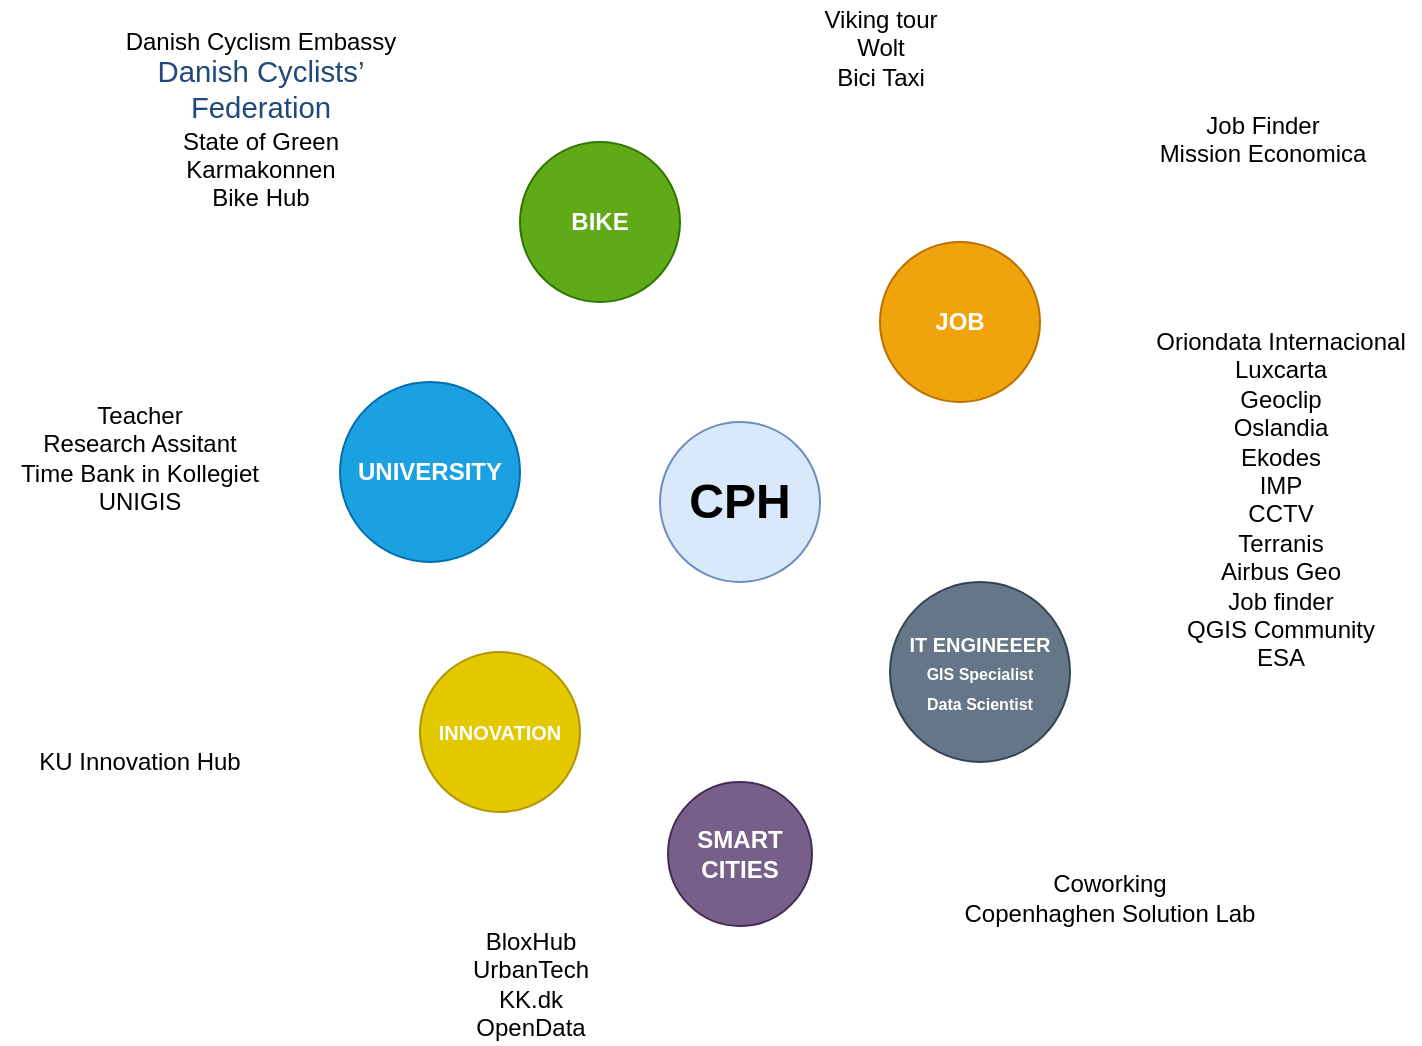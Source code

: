 <mxfile pages="1" version="11.2.4" type="github"><diagram id="PrMSiLtvAwLLmUhtD-gP" name="Page-1"><mxGraphModel dx="960" dy="590" grid="1" gridSize="10" guides="1" tooltips="1" connect="1" arrows="1" fold="1" page="1" pageScale="1" pageWidth="827" pageHeight="1169" math="0" shadow="0"><root><mxCell id="0"/><mxCell id="1" parent="0"/><mxCell id="ZrTtChc1lX7ZatV7wVzH-1" value="&lt;b&gt;&lt;font style=&quot;font-size: 24px&quot;&gt;CPH&lt;/font&gt;&lt;/b&gt;" style="ellipse;whiteSpace=wrap;html=1;aspect=fixed;fillColor=#dae8fc;strokeColor=#6c8ebf;" parent="1" vertex="1"><mxGeometry x="380" y="260" width="80" height="80" as="geometry"/></mxCell><mxCell id="ZrTtChc1lX7ZatV7wVzH-2" value="&lt;b&gt;BIKE&lt;/b&gt;" style="ellipse;whiteSpace=wrap;html=1;fillColor=#60a917;strokeColor=#2D7600;fontColor=#ffffff;" parent="1" vertex="1"><mxGeometry x="310" y="120" width="80" height="80" as="geometry"/></mxCell><mxCell id="ZrTtChc1lX7ZatV7wVzH-4" value="&lt;b&gt;JOB&lt;/b&gt;" style="ellipse;whiteSpace=wrap;html=1;fillColor=#f0a30a;strokeColor=#BD7000;fontColor=#ffffff;" parent="1" vertex="1"><mxGeometry x="490" y="170" width="80" height="80" as="geometry"/></mxCell><mxCell id="ZrTtChc1lX7ZatV7wVzH-5" value="&lt;b&gt;&lt;font&gt;&lt;span style=&quot;font-size: 10px&quot;&gt;IT ENGINEEER&lt;/span&gt;&lt;br&gt;&lt;font style=&quot;font-size: 8px&quot;&gt;GIS Specialist&lt;br&gt;Data Scientist&lt;br&gt;&lt;/font&gt;&lt;/font&gt;&lt;/b&gt;" style="ellipse;whiteSpace=wrap;html=1;fillColor=#647687;strokeColor=#314354;fontColor=#ffffff;" parent="1" vertex="1"><mxGeometry x="495" y="340" width="90" height="90" as="geometry"/></mxCell><mxCell id="ZrTtChc1lX7ZatV7wVzH-6" value="&lt;b&gt;UNIVERSITY&lt;/b&gt;" style="ellipse;whiteSpace=wrap;html=1;fillColor=#1ba1e2;strokeColor=#006EAF;fontColor=#ffffff;" parent="1" vertex="1"><mxGeometry x="220" y="240" width="90" height="90" as="geometry"/></mxCell><mxCell id="ZrTtChc1lX7ZatV7wVzH-7" value="&lt;font style=&quot;font-size: 10px&quot;&gt;&lt;b&gt;INNOVATION&lt;/b&gt;&lt;/font&gt;" style="ellipse;whiteSpace=wrap;html=1;fillColor=#e3c800;strokeColor=#B09500;fontColor=#ffffff;" parent="1" vertex="1"><mxGeometry x="260" y="375" width="80" height="80" as="geometry"/></mxCell><mxCell id="ZrTtChc1lX7ZatV7wVzH-8" value="Coworking&lt;br&gt;Copenhaghen Solution Lab" style="text;html=1;strokeColor=none;fillColor=none;align=center;verticalAlign=middle;whiteSpace=wrap;rounded=0;" parent="1" vertex="1"><mxGeometry x="510" y="470" width="190" height="55" as="geometry"/></mxCell><mxCell id="ZrTtChc1lX7ZatV7wVzH-10" value="Teacher&lt;br&gt;Research Assitant&lt;br&gt;Time Bank in Kollegiet&lt;br&gt;UNIGIS" style="text;html=1;strokeColor=none;fillColor=none;align=center;verticalAlign=middle;whiteSpace=wrap;rounded=0;" parent="1" vertex="1"><mxGeometry x="50" y="240" width="140" height="75" as="geometry"/></mxCell><mxCell id="ZrTtChc1lX7ZatV7wVzH-13" value="Viking tour&lt;br&gt;Wolt&lt;br&gt;Bici Taxi" style="text;html=1;resizable=0;points=[];autosize=1;align=center;verticalAlign=top;spacingTop=-4;" parent="1" vertex="1"><mxGeometry x="455" y="49" width="70" height="40" as="geometry"/></mxCell><mxCell id="ZrTtChc1lX7ZatV7wVzH-19" value="Oriondata Internacional&lt;br&gt;Luxcarta&lt;br&gt;Geoclip&lt;br&gt;Oslandia&lt;br&gt;Ekodes&lt;br&gt;IMP&lt;br&gt;CCTV&lt;br&gt;Terranis&lt;br&gt;Airbus Geo&lt;br&gt;Job finder&lt;br&gt;QGIS Community&lt;br&gt;ESA" style="text;html=1;resizable=0;points=[];autosize=1;align=center;verticalAlign=top;spacingTop=-4;" parent="1" vertex="1"><mxGeometry x="620" y="210" width="140" height="160" as="geometry"/></mxCell><mxCell id="ZrTtChc1lX7ZatV7wVzH-22" value="KU Innovation Hub" style="text;html=1;strokeColor=none;fillColor=none;align=center;verticalAlign=middle;whiteSpace=wrap;rounded=0;" parent="1" vertex="1"><mxGeometry x="60" y="420" width="120" height="20" as="geometry"/></mxCell><mxCell id="ZrTtChc1lX7ZatV7wVzH-24" value="Danish Cyclism Embassy&lt;br&gt;&lt;span style=&quot;color: rgb(31 , 73 , 125) ; font-family: &amp;#34;calibri&amp;#34; , sans-serif ; font-size: 14.667px ; white-space: normal ; background-color: rgb(255 , 255 , 255)&quot;&gt;Danish Cyclists’ Federation&lt;/span&gt;&lt;br&gt;State of Green&lt;br&gt;Karmakonnen&lt;br&gt;Bike Hub" style="text;html=1;resizable=0;points=[];autosize=1;align=center;verticalAlign=top;spacingTop=-4;" parent="1" vertex="1"><mxGeometry x="95" y="60" width="170" height="70" as="geometry"/></mxCell><mxCell id="ZrTtChc1lX7ZatV7wVzH-25" value="&lt;b&gt;SMART CITIES&lt;/b&gt;" style="ellipse;whiteSpace=wrap;html=1;aspect=fixed;fillColor=#76608a;strokeColor=#432D57;fontColor=#ffffff;" parent="1" vertex="1"><mxGeometry x="384" y="440" width="72" height="72" as="geometry"/></mxCell><mxCell id="ZrTtChc1lX7ZatV7wVzH-29" value="BloxHub&lt;br&gt;UrbanTech&lt;br&gt;KK.dk&lt;br&gt;OpenData" style="text;html=1;resizable=0;points=[];autosize=1;align=center;verticalAlign=top;spacingTop=-4;" parent="1" vertex="1"><mxGeometry x="280" y="510" width="70" height="60" as="geometry"/></mxCell><mxCell id="Jim_Cq9rtTMkTNUddVWE-2" value="Job Finder&lt;br&gt;Mission Economica" style="text;html=1;resizable=0;points=[];autosize=1;align=center;verticalAlign=top;spacingTop=-4;" vertex="1" parent="1"><mxGeometry x="621" y="102" width="120" height="30" as="geometry"/></mxCell></root></mxGraphModel></diagram></mxfile>